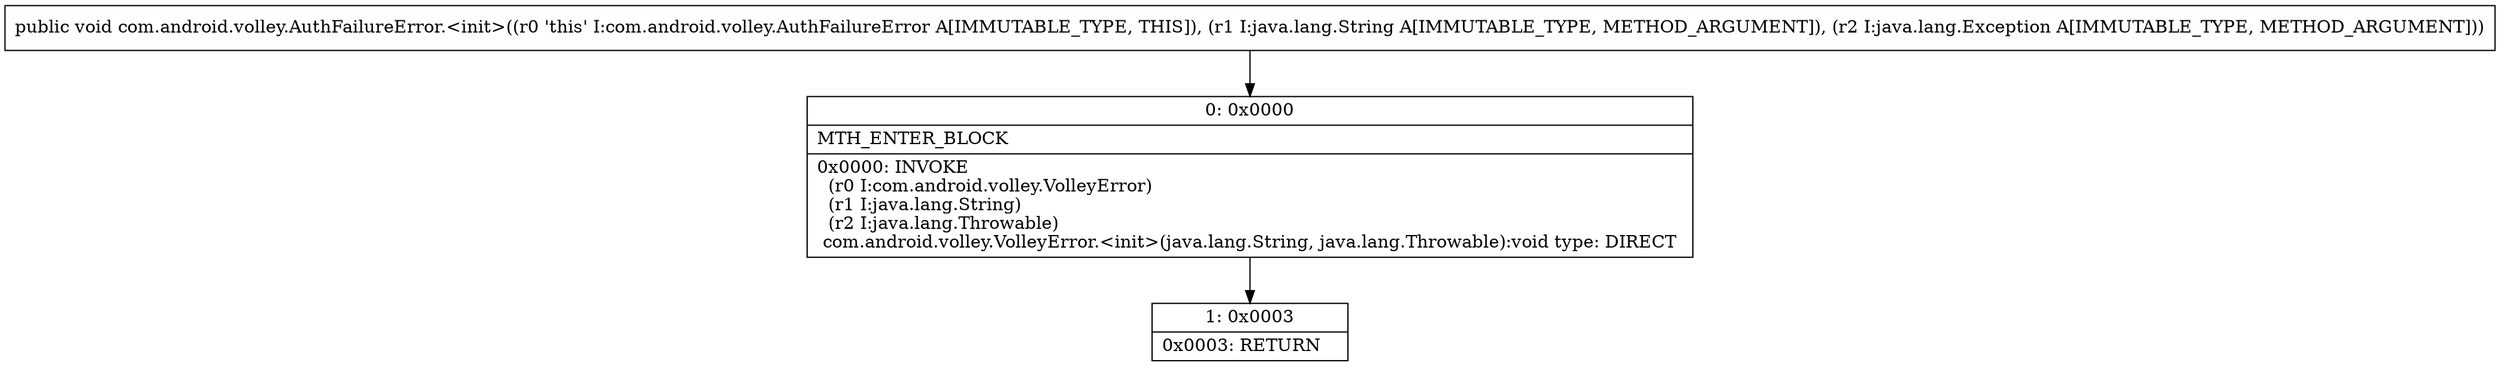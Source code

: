 digraph "CFG forcom.android.volley.AuthFailureError.\<init\>(Ljava\/lang\/String;Ljava\/lang\/Exception;)V" {
Node_0 [shape=record,label="{0\:\ 0x0000|MTH_ENTER_BLOCK\l|0x0000: INVOKE  \l  (r0 I:com.android.volley.VolleyError)\l  (r1 I:java.lang.String)\l  (r2 I:java.lang.Throwable)\l com.android.volley.VolleyError.\<init\>(java.lang.String, java.lang.Throwable):void type: DIRECT \l}"];
Node_1 [shape=record,label="{1\:\ 0x0003|0x0003: RETURN   \l}"];
MethodNode[shape=record,label="{public void com.android.volley.AuthFailureError.\<init\>((r0 'this' I:com.android.volley.AuthFailureError A[IMMUTABLE_TYPE, THIS]), (r1 I:java.lang.String A[IMMUTABLE_TYPE, METHOD_ARGUMENT]), (r2 I:java.lang.Exception A[IMMUTABLE_TYPE, METHOD_ARGUMENT])) }"];
MethodNode -> Node_0;
Node_0 -> Node_1;
}

